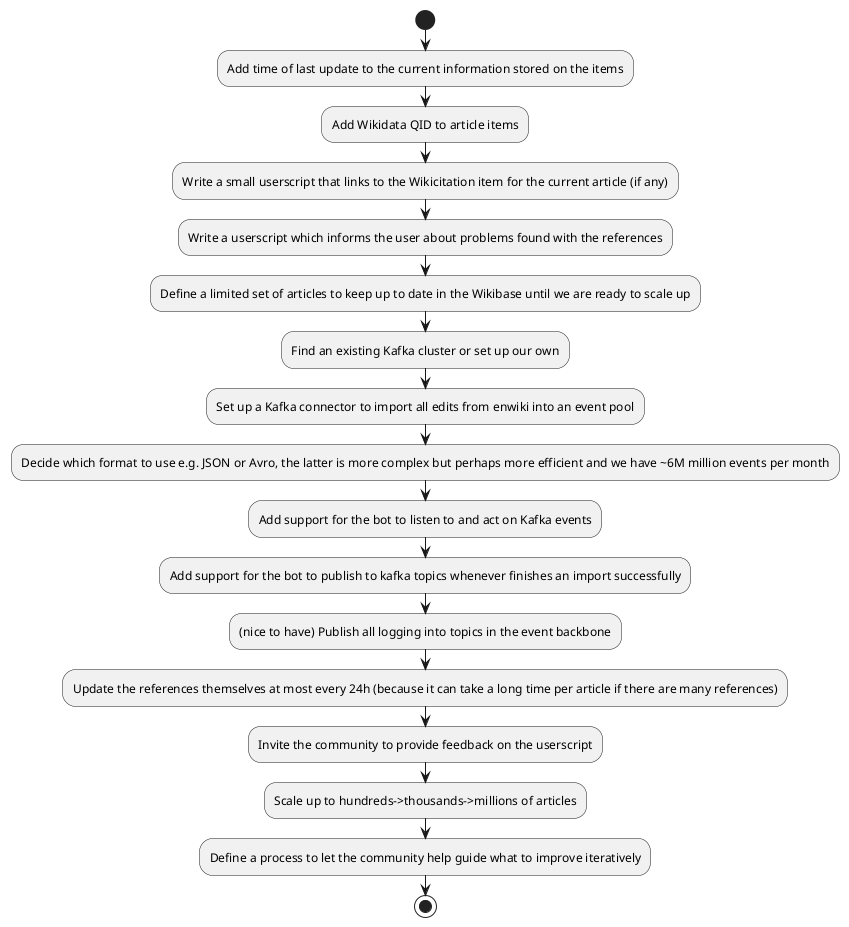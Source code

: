 @startuml
'https://plantuml.com/activity-diagram-beta

start
:Add time of last update to the current information stored on the items;
:Add Wikidata QID to article items;
:Write a small userscript that links to the Wikicitation item for the current article (if any);
:Write a userscript which informs the user about problems found with the references;
:Define a limited set of articles to keep up to date in the Wikibase until we are ready to scale up;
:Find an existing Kafka cluster or set up our own;
:Set up a Kafka connector to import all edits from enwiki into an event pool;
:Decide which format to use e.g. JSON or Avro, the latter is more complex but perhaps more efficient and we have ~6M million events per month;
:Add support for the bot to listen to and act on Kafka events;
:Add support for the bot to publish to kafka topics whenever finishes an import successfully;
:(nice to have) Publish all logging into topics in the event backbone;
:Update the references themselves at most every 24h (because it can take a long time per article if there are many references);
:Invite the community to provide feedback on the userscript;
:Scale up to hundreds->thousands->millions of articles;
:Define a process to let the community help guide what to improve iteratively;
stop

@enduml
